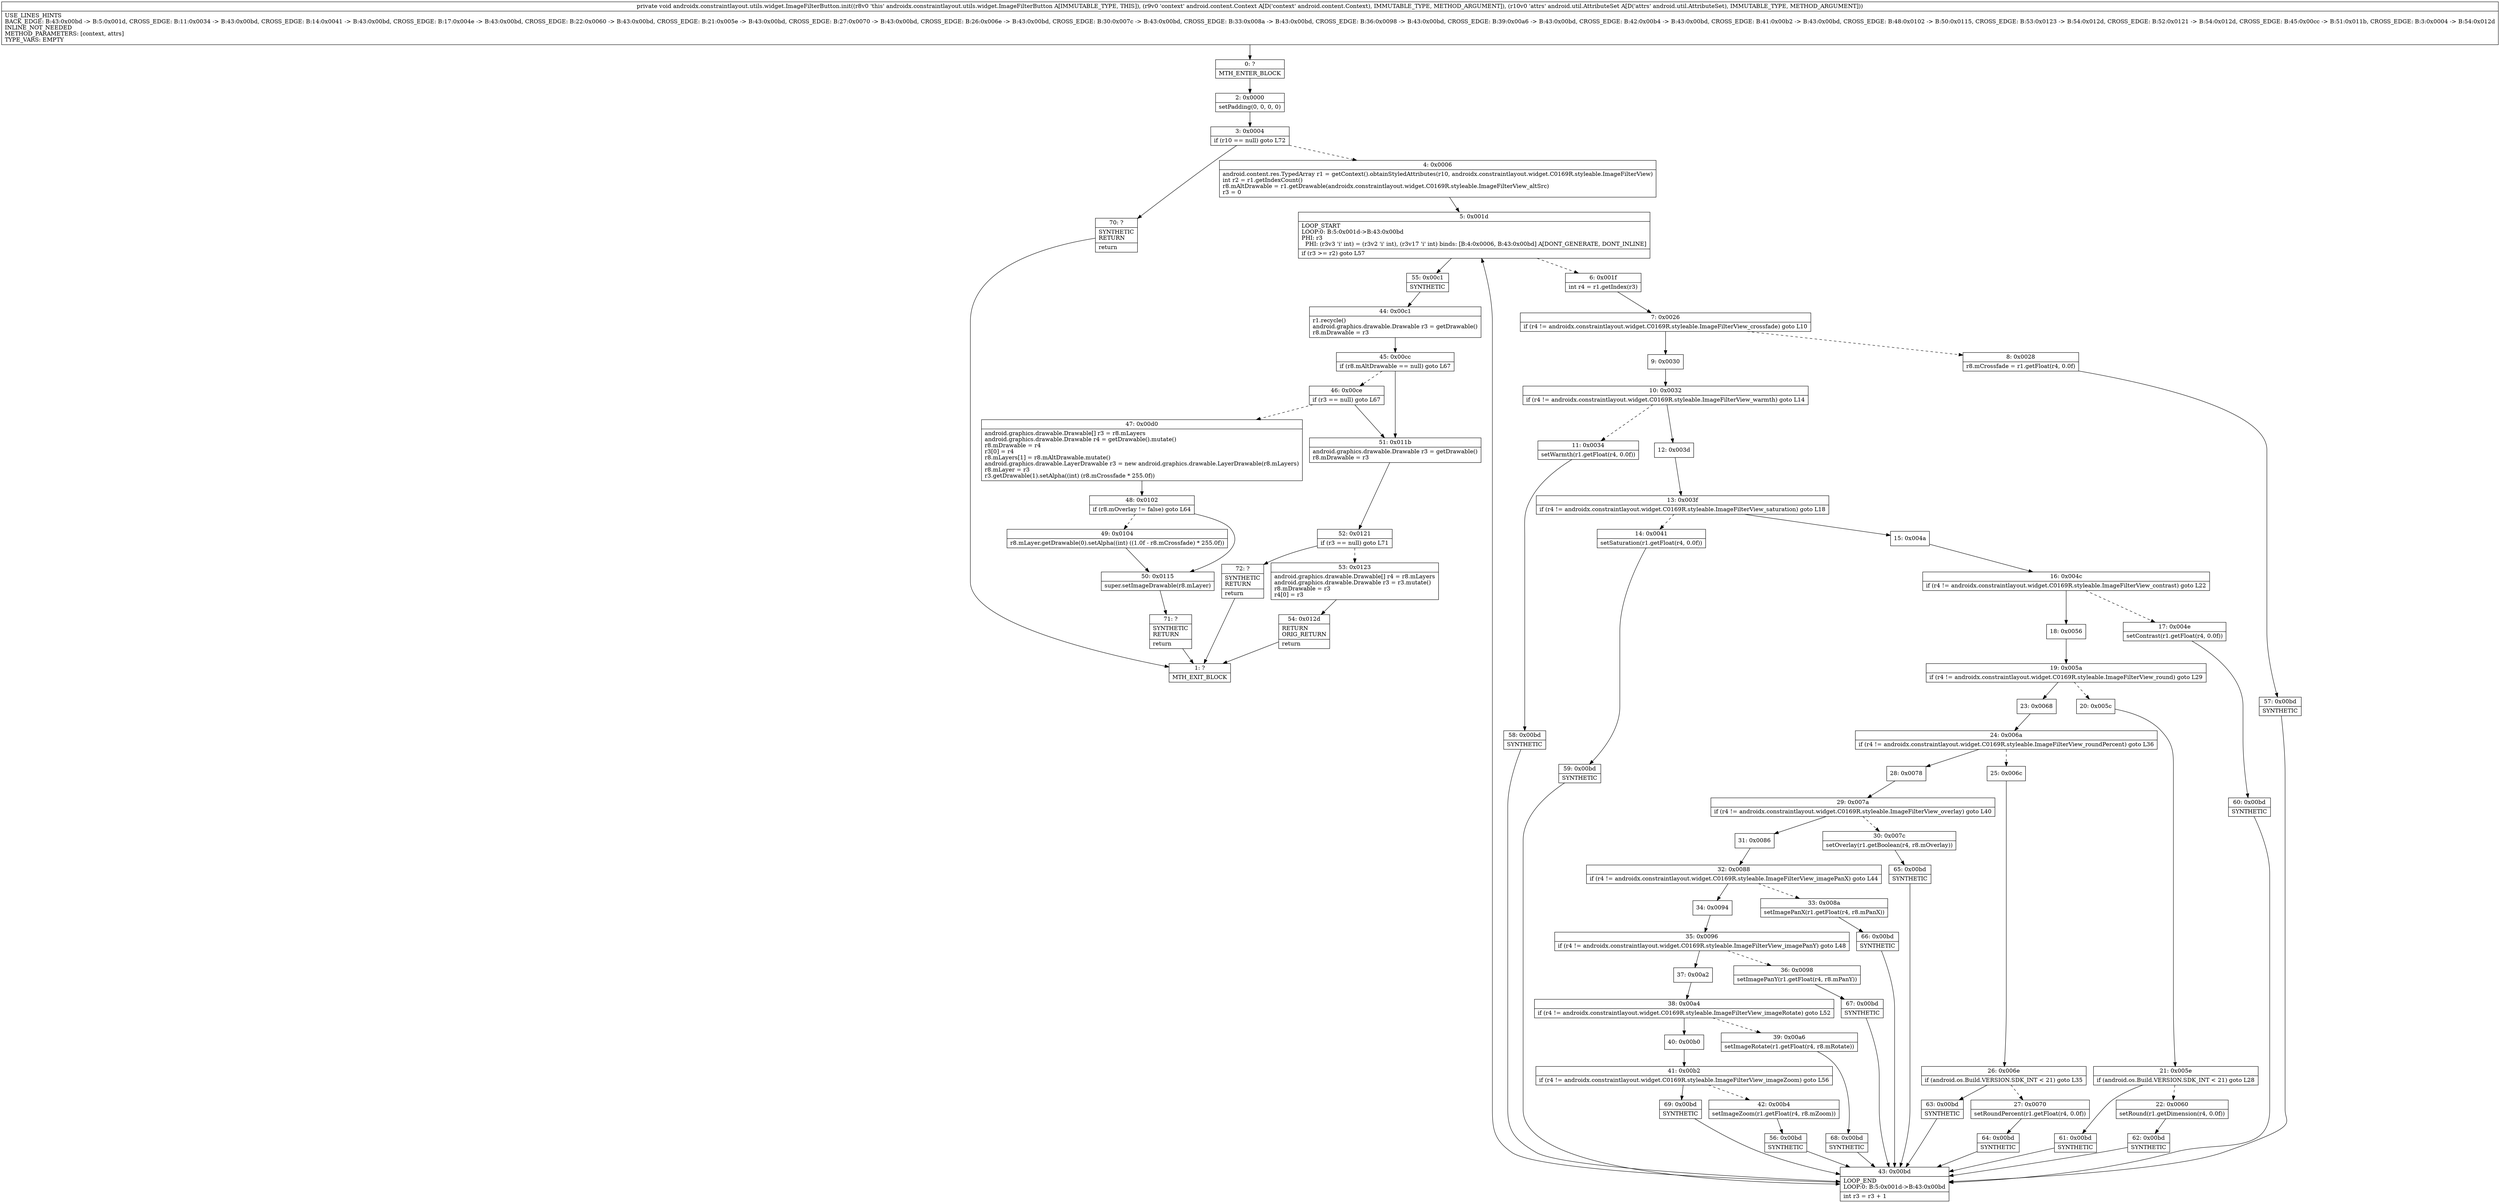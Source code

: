 digraph "CFG forandroidx.constraintlayout.utils.widget.ImageFilterButton.init(Landroid\/content\/Context;Landroid\/util\/AttributeSet;)V" {
Node_0 [shape=record,label="{0\:\ ?|MTH_ENTER_BLOCK\l}"];
Node_2 [shape=record,label="{2\:\ 0x0000|setPadding(0, 0, 0, 0)\l}"];
Node_3 [shape=record,label="{3\:\ 0x0004|if (r10 == null) goto L72\l}"];
Node_4 [shape=record,label="{4\:\ 0x0006|android.content.res.TypedArray r1 = getContext().obtainStyledAttributes(r10, androidx.constraintlayout.widget.C0169R.styleable.ImageFilterView)\lint r2 = r1.getIndexCount()\lr8.mAltDrawable = r1.getDrawable(androidx.constraintlayout.widget.C0169R.styleable.ImageFilterView_altSrc)\lr3 = 0\l}"];
Node_5 [shape=record,label="{5\:\ 0x001d|LOOP_START\lLOOP:0: B:5:0x001d\-\>B:43:0x00bd\lPHI: r3 \l  PHI: (r3v3 'i' int) = (r3v2 'i' int), (r3v17 'i' int) binds: [B:4:0x0006, B:43:0x00bd] A[DONT_GENERATE, DONT_INLINE]\l|if (r3 \>= r2) goto L57\l}"];
Node_6 [shape=record,label="{6\:\ 0x001f|int r4 = r1.getIndex(r3)\l}"];
Node_7 [shape=record,label="{7\:\ 0x0026|if (r4 != androidx.constraintlayout.widget.C0169R.styleable.ImageFilterView_crossfade) goto L10\l}"];
Node_8 [shape=record,label="{8\:\ 0x0028|r8.mCrossfade = r1.getFloat(r4, 0.0f)\l}"];
Node_57 [shape=record,label="{57\:\ 0x00bd|SYNTHETIC\l}"];
Node_43 [shape=record,label="{43\:\ 0x00bd|LOOP_END\lLOOP:0: B:5:0x001d\-\>B:43:0x00bd\l|int r3 = r3 + 1\l}"];
Node_9 [shape=record,label="{9\:\ 0x0030}"];
Node_10 [shape=record,label="{10\:\ 0x0032|if (r4 != androidx.constraintlayout.widget.C0169R.styleable.ImageFilterView_warmth) goto L14\l}"];
Node_11 [shape=record,label="{11\:\ 0x0034|setWarmth(r1.getFloat(r4, 0.0f))\l}"];
Node_58 [shape=record,label="{58\:\ 0x00bd|SYNTHETIC\l}"];
Node_12 [shape=record,label="{12\:\ 0x003d}"];
Node_13 [shape=record,label="{13\:\ 0x003f|if (r4 != androidx.constraintlayout.widget.C0169R.styleable.ImageFilterView_saturation) goto L18\l}"];
Node_14 [shape=record,label="{14\:\ 0x0041|setSaturation(r1.getFloat(r4, 0.0f))\l}"];
Node_59 [shape=record,label="{59\:\ 0x00bd|SYNTHETIC\l}"];
Node_15 [shape=record,label="{15\:\ 0x004a}"];
Node_16 [shape=record,label="{16\:\ 0x004c|if (r4 != androidx.constraintlayout.widget.C0169R.styleable.ImageFilterView_contrast) goto L22\l}"];
Node_17 [shape=record,label="{17\:\ 0x004e|setContrast(r1.getFloat(r4, 0.0f))\l}"];
Node_60 [shape=record,label="{60\:\ 0x00bd|SYNTHETIC\l}"];
Node_18 [shape=record,label="{18\:\ 0x0056}"];
Node_19 [shape=record,label="{19\:\ 0x005a|if (r4 != androidx.constraintlayout.widget.C0169R.styleable.ImageFilterView_round) goto L29\l}"];
Node_20 [shape=record,label="{20\:\ 0x005c}"];
Node_21 [shape=record,label="{21\:\ 0x005e|if (android.os.Build.VERSION.SDK_INT \< 21) goto L28\l}"];
Node_22 [shape=record,label="{22\:\ 0x0060|setRound(r1.getDimension(r4, 0.0f))\l}"];
Node_62 [shape=record,label="{62\:\ 0x00bd|SYNTHETIC\l}"];
Node_61 [shape=record,label="{61\:\ 0x00bd|SYNTHETIC\l}"];
Node_23 [shape=record,label="{23\:\ 0x0068}"];
Node_24 [shape=record,label="{24\:\ 0x006a|if (r4 != androidx.constraintlayout.widget.C0169R.styleable.ImageFilterView_roundPercent) goto L36\l}"];
Node_25 [shape=record,label="{25\:\ 0x006c}"];
Node_26 [shape=record,label="{26\:\ 0x006e|if (android.os.Build.VERSION.SDK_INT \< 21) goto L35\l}"];
Node_27 [shape=record,label="{27\:\ 0x0070|setRoundPercent(r1.getFloat(r4, 0.0f))\l}"];
Node_64 [shape=record,label="{64\:\ 0x00bd|SYNTHETIC\l}"];
Node_63 [shape=record,label="{63\:\ 0x00bd|SYNTHETIC\l}"];
Node_28 [shape=record,label="{28\:\ 0x0078}"];
Node_29 [shape=record,label="{29\:\ 0x007a|if (r4 != androidx.constraintlayout.widget.C0169R.styleable.ImageFilterView_overlay) goto L40\l}"];
Node_30 [shape=record,label="{30\:\ 0x007c|setOverlay(r1.getBoolean(r4, r8.mOverlay))\l}"];
Node_65 [shape=record,label="{65\:\ 0x00bd|SYNTHETIC\l}"];
Node_31 [shape=record,label="{31\:\ 0x0086}"];
Node_32 [shape=record,label="{32\:\ 0x0088|if (r4 != androidx.constraintlayout.widget.C0169R.styleable.ImageFilterView_imagePanX) goto L44\l}"];
Node_33 [shape=record,label="{33\:\ 0x008a|setImagePanX(r1.getFloat(r4, r8.mPanX))\l}"];
Node_66 [shape=record,label="{66\:\ 0x00bd|SYNTHETIC\l}"];
Node_34 [shape=record,label="{34\:\ 0x0094}"];
Node_35 [shape=record,label="{35\:\ 0x0096|if (r4 != androidx.constraintlayout.widget.C0169R.styleable.ImageFilterView_imagePanY) goto L48\l}"];
Node_36 [shape=record,label="{36\:\ 0x0098|setImagePanY(r1.getFloat(r4, r8.mPanY))\l}"];
Node_67 [shape=record,label="{67\:\ 0x00bd|SYNTHETIC\l}"];
Node_37 [shape=record,label="{37\:\ 0x00a2}"];
Node_38 [shape=record,label="{38\:\ 0x00a4|if (r4 != androidx.constraintlayout.widget.C0169R.styleable.ImageFilterView_imageRotate) goto L52\l}"];
Node_39 [shape=record,label="{39\:\ 0x00a6|setImageRotate(r1.getFloat(r4, r8.mRotate))\l}"];
Node_68 [shape=record,label="{68\:\ 0x00bd|SYNTHETIC\l}"];
Node_40 [shape=record,label="{40\:\ 0x00b0}"];
Node_41 [shape=record,label="{41\:\ 0x00b2|if (r4 != androidx.constraintlayout.widget.C0169R.styleable.ImageFilterView_imageZoom) goto L56\l}"];
Node_42 [shape=record,label="{42\:\ 0x00b4|setImageZoom(r1.getFloat(r4, r8.mZoom))\l}"];
Node_56 [shape=record,label="{56\:\ 0x00bd|SYNTHETIC\l}"];
Node_69 [shape=record,label="{69\:\ 0x00bd|SYNTHETIC\l}"];
Node_55 [shape=record,label="{55\:\ 0x00c1|SYNTHETIC\l}"];
Node_44 [shape=record,label="{44\:\ 0x00c1|r1.recycle()\landroid.graphics.drawable.Drawable r3 = getDrawable()\lr8.mDrawable = r3\l}"];
Node_45 [shape=record,label="{45\:\ 0x00cc|if (r8.mAltDrawable == null) goto L67\l}"];
Node_46 [shape=record,label="{46\:\ 0x00ce|if (r3 == null) goto L67\l}"];
Node_47 [shape=record,label="{47\:\ 0x00d0|android.graphics.drawable.Drawable[] r3 = r8.mLayers\landroid.graphics.drawable.Drawable r4 = getDrawable().mutate()\lr8.mDrawable = r4\lr3[0] = r4\lr8.mLayers[1] = r8.mAltDrawable.mutate()\landroid.graphics.drawable.LayerDrawable r3 = new android.graphics.drawable.LayerDrawable(r8.mLayers)\lr8.mLayer = r3\lr3.getDrawable(1).setAlpha((int) (r8.mCrossfade * 255.0f))\l}"];
Node_48 [shape=record,label="{48\:\ 0x0102|if (r8.mOverlay != false) goto L64\l}"];
Node_49 [shape=record,label="{49\:\ 0x0104|r8.mLayer.getDrawable(0).setAlpha((int) ((1.0f \- r8.mCrossfade) * 255.0f))\l}"];
Node_50 [shape=record,label="{50\:\ 0x0115|super.setImageDrawable(r8.mLayer)\l}"];
Node_71 [shape=record,label="{71\:\ ?|SYNTHETIC\lRETURN\l|return\l}"];
Node_1 [shape=record,label="{1\:\ ?|MTH_EXIT_BLOCK\l}"];
Node_51 [shape=record,label="{51\:\ 0x011b|android.graphics.drawable.Drawable r3 = getDrawable()\lr8.mDrawable = r3\l}"];
Node_52 [shape=record,label="{52\:\ 0x0121|if (r3 == null) goto L71\l}"];
Node_53 [shape=record,label="{53\:\ 0x0123|android.graphics.drawable.Drawable[] r4 = r8.mLayers\landroid.graphics.drawable.Drawable r3 = r3.mutate()\lr8.mDrawable = r3\lr4[0] = r3\l}"];
Node_54 [shape=record,label="{54\:\ 0x012d|RETURN\lORIG_RETURN\l|return\l}"];
Node_72 [shape=record,label="{72\:\ ?|SYNTHETIC\lRETURN\l|return\l}"];
Node_70 [shape=record,label="{70\:\ ?|SYNTHETIC\lRETURN\l|return\l}"];
MethodNode[shape=record,label="{private void androidx.constraintlayout.utils.widget.ImageFilterButton.init((r8v0 'this' androidx.constraintlayout.utils.widget.ImageFilterButton A[IMMUTABLE_TYPE, THIS]), (r9v0 'context' android.content.Context A[D('context' android.content.Context), IMMUTABLE_TYPE, METHOD_ARGUMENT]), (r10v0 'attrs' android.util.AttributeSet A[D('attrs' android.util.AttributeSet), IMMUTABLE_TYPE, METHOD_ARGUMENT]))  | USE_LINES_HINTS\lBACK_EDGE: B:43:0x00bd \-\> B:5:0x001d, CROSS_EDGE: B:11:0x0034 \-\> B:43:0x00bd, CROSS_EDGE: B:14:0x0041 \-\> B:43:0x00bd, CROSS_EDGE: B:17:0x004e \-\> B:43:0x00bd, CROSS_EDGE: B:22:0x0060 \-\> B:43:0x00bd, CROSS_EDGE: B:21:0x005e \-\> B:43:0x00bd, CROSS_EDGE: B:27:0x0070 \-\> B:43:0x00bd, CROSS_EDGE: B:26:0x006e \-\> B:43:0x00bd, CROSS_EDGE: B:30:0x007c \-\> B:43:0x00bd, CROSS_EDGE: B:33:0x008a \-\> B:43:0x00bd, CROSS_EDGE: B:36:0x0098 \-\> B:43:0x00bd, CROSS_EDGE: B:39:0x00a6 \-\> B:43:0x00bd, CROSS_EDGE: B:42:0x00b4 \-\> B:43:0x00bd, CROSS_EDGE: B:41:0x00b2 \-\> B:43:0x00bd, CROSS_EDGE: B:48:0x0102 \-\> B:50:0x0115, CROSS_EDGE: B:53:0x0123 \-\> B:54:0x012d, CROSS_EDGE: B:52:0x0121 \-\> B:54:0x012d, CROSS_EDGE: B:45:0x00cc \-\> B:51:0x011b, CROSS_EDGE: B:3:0x0004 \-\> B:54:0x012d\lINLINE_NOT_NEEDED\lMETHOD_PARAMETERS: [context, attrs]\lTYPE_VARS: EMPTY\l}"];
MethodNode -> Node_0;Node_0 -> Node_2;
Node_2 -> Node_3;
Node_3 -> Node_4[style=dashed];
Node_3 -> Node_70;
Node_4 -> Node_5;
Node_5 -> Node_6[style=dashed];
Node_5 -> Node_55;
Node_6 -> Node_7;
Node_7 -> Node_8[style=dashed];
Node_7 -> Node_9;
Node_8 -> Node_57;
Node_57 -> Node_43;
Node_43 -> Node_5;
Node_9 -> Node_10;
Node_10 -> Node_11[style=dashed];
Node_10 -> Node_12;
Node_11 -> Node_58;
Node_58 -> Node_43;
Node_12 -> Node_13;
Node_13 -> Node_14[style=dashed];
Node_13 -> Node_15;
Node_14 -> Node_59;
Node_59 -> Node_43;
Node_15 -> Node_16;
Node_16 -> Node_17[style=dashed];
Node_16 -> Node_18;
Node_17 -> Node_60;
Node_60 -> Node_43;
Node_18 -> Node_19;
Node_19 -> Node_20[style=dashed];
Node_19 -> Node_23;
Node_20 -> Node_21;
Node_21 -> Node_22[style=dashed];
Node_21 -> Node_61;
Node_22 -> Node_62;
Node_62 -> Node_43;
Node_61 -> Node_43;
Node_23 -> Node_24;
Node_24 -> Node_25[style=dashed];
Node_24 -> Node_28;
Node_25 -> Node_26;
Node_26 -> Node_27[style=dashed];
Node_26 -> Node_63;
Node_27 -> Node_64;
Node_64 -> Node_43;
Node_63 -> Node_43;
Node_28 -> Node_29;
Node_29 -> Node_30[style=dashed];
Node_29 -> Node_31;
Node_30 -> Node_65;
Node_65 -> Node_43;
Node_31 -> Node_32;
Node_32 -> Node_33[style=dashed];
Node_32 -> Node_34;
Node_33 -> Node_66;
Node_66 -> Node_43;
Node_34 -> Node_35;
Node_35 -> Node_36[style=dashed];
Node_35 -> Node_37;
Node_36 -> Node_67;
Node_67 -> Node_43;
Node_37 -> Node_38;
Node_38 -> Node_39[style=dashed];
Node_38 -> Node_40;
Node_39 -> Node_68;
Node_68 -> Node_43;
Node_40 -> Node_41;
Node_41 -> Node_42[style=dashed];
Node_41 -> Node_69;
Node_42 -> Node_56;
Node_56 -> Node_43;
Node_69 -> Node_43;
Node_55 -> Node_44;
Node_44 -> Node_45;
Node_45 -> Node_46[style=dashed];
Node_45 -> Node_51;
Node_46 -> Node_47[style=dashed];
Node_46 -> Node_51;
Node_47 -> Node_48;
Node_48 -> Node_49[style=dashed];
Node_48 -> Node_50;
Node_49 -> Node_50;
Node_50 -> Node_71;
Node_71 -> Node_1;
Node_51 -> Node_52;
Node_52 -> Node_53[style=dashed];
Node_52 -> Node_72;
Node_53 -> Node_54;
Node_54 -> Node_1;
Node_72 -> Node_1;
Node_70 -> Node_1;
}

